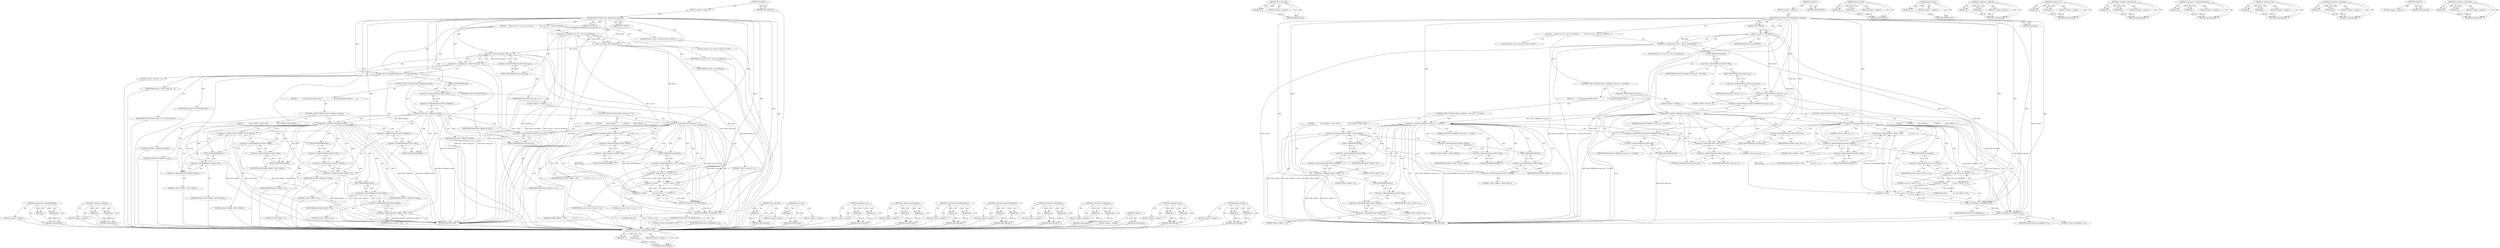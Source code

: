 digraph "fdctrl_set_fifo" {
vulnerable_136 [label=<(METHOD,&lt;operator&gt;.indirectFieldAccess)>];
vulnerable_137 [label=<(PARAM,p1)>];
vulnerable_138 [label=<(PARAM,p2)>];
vulnerable_139 [label=<(BLOCK,&lt;empty&gt;,&lt;empty&gt;)>];
vulnerable_140 [label=<(METHOD_RETURN,ANY)>];
vulnerable_161 [label=<(METHOD,GET_CUR_DRV)>];
vulnerable_162 [label=<(PARAM,p1)>];
vulnerable_163 [label=<(BLOCK,&lt;empty&gt;,&lt;empty&gt;)>];
vulnerable_164 [label=<(METHOD_RETURN,ANY)>];
vulnerable_6 [label=<(METHOD,&lt;global&gt;)<SUB>1</SUB>>];
vulnerable_7 [label=<(BLOCK,&lt;empty&gt;,&lt;empty&gt;)<SUB>1</SUB>>];
vulnerable_8 [label=<(METHOD,fdctrl_handle_drive_specification_command)<SUB>1</SUB>>];
vulnerable_9 [label=<(PARAM,FDCtrl *fdctrl)<SUB>1</SUB>>];
vulnerable_10 [label=<(PARAM,int direction)<SUB>1</SUB>>];
vulnerable_11 [label=<(BLOCK,{
     FDrive *cur_drv = get_cur_drv(fdctrl);
 ...,{
     FDrive *cur_drv = get_cur_drv(fdctrl);
 ...)<SUB>2</SUB>>];
vulnerable_12 [label="<(LOCAL,FDrive* cur_drv: FDrive*)<SUB>3</SUB>>"];
vulnerable_13 [label=<(&lt;operator&gt;.assignment,*cur_drv = get_cur_drv(fdctrl))<SUB>3</SUB>>];
vulnerable_14 [label=<(IDENTIFIER,cur_drv,*cur_drv = get_cur_drv(fdctrl))<SUB>3</SUB>>];
vulnerable_15 [label=<(get_cur_drv,get_cur_drv(fdctrl))<SUB>3</SUB>>];
vulnerable_16 [label=<(IDENTIFIER,fdctrl,get_cur_drv(fdctrl))<SUB>3</SUB>>];
vulnerable_17 [label=<(CONTROL_STRUCTURE,IF,if (fdctrl-&gt;fifo[fdctrl-&gt;data_pos - 1] &amp; 0x80))<SUB>5</SUB>>];
vulnerable_18 [label=<(&lt;operator&gt;.and,fdctrl-&gt;fifo[fdctrl-&gt;data_pos - 1] &amp; 0x80)<SUB>5</SUB>>];
vulnerable_19 [label=<(&lt;operator&gt;.indirectIndexAccess,fdctrl-&gt;fifo[fdctrl-&gt;data_pos - 1])<SUB>5</SUB>>];
vulnerable_20 [label=<(&lt;operator&gt;.indirectFieldAccess,fdctrl-&gt;fifo)<SUB>5</SUB>>];
vulnerable_21 [label=<(IDENTIFIER,fdctrl,fdctrl-&gt;fifo[fdctrl-&gt;data_pos - 1] &amp; 0x80)<SUB>5</SUB>>];
vulnerable_22 [label=<(FIELD_IDENTIFIER,fifo,fifo)<SUB>5</SUB>>];
vulnerable_23 [label=<(&lt;operator&gt;.subtraction,fdctrl-&gt;data_pos - 1)<SUB>5</SUB>>];
vulnerable_24 [label=<(&lt;operator&gt;.indirectFieldAccess,fdctrl-&gt;data_pos)<SUB>5</SUB>>];
vulnerable_25 [label=<(IDENTIFIER,fdctrl,fdctrl-&gt;data_pos - 1)<SUB>5</SUB>>];
vulnerable_26 [label=<(FIELD_IDENTIFIER,data_pos,data_pos)<SUB>5</SUB>>];
vulnerable_27 [label=<(LITERAL,1,fdctrl-&gt;data_pos - 1)<SUB>5</SUB>>];
vulnerable_28 [label=<(LITERAL,0x80,fdctrl-&gt;fifo[fdctrl-&gt;data_pos - 1] &amp; 0x80)<SUB>5</SUB>>];
vulnerable_29 [label=<(BLOCK,{
         /* Command parameters done */
      ...,{
         /* Command parameters done */
      ...)<SUB>5</SUB>>];
vulnerable_30 [label=<(CONTROL_STRUCTURE,IF,if (fdctrl-&gt;fifo[fdctrl-&gt;data_pos - 1] &amp; 0x40))<SUB>7</SUB>>];
vulnerable_31 [label=<(&lt;operator&gt;.and,fdctrl-&gt;fifo[fdctrl-&gt;data_pos - 1] &amp; 0x40)<SUB>7</SUB>>];
vulnerable_32 [label=<(&lt;operator&gt;.indirectIndexAccess,fdctrl-&gt;fifo[fdctrl-&gt;data_pos - 1])<SUB>7</SUB>>];
vulnerable_33 [label=<(&lt;operator&gt;.indirectFieldAccess,fdctrl-&gt;fifo)<SUB>7</SUB>>];
vulnerable_34 [label=<(IDENTIFIER,fdctrl,fdctrl-&gt;fifo[fdctrl-&gt;data_pos - 1] &amp; 0x40)<SUB>7</SUB>>];
vulnerable_35 [label=<(FIELD_IDENTIFIER,fifo,fifo)<SUB>7</SUB>>];
vulnerable_36 [label=<(&lt;operator&gt;.subtraction,fdctrl-&gt;data_pos - 1)<SUB>7</SUB>>];
vulnerable_37 [label=<(&lt;operator&gt;.indirectFieldAccess,fdctrl-&gt;data_pos)<SUB>7</SUB>>];
vulnerable_38 [label=<(IDENTIFIER,fdctrl,fdctrl-&gt;data_pos - 1)<SUB>7</SUB>>];
vulnerable_39 [label=<(FIELD_IDENTIFIER,data_pos,data_pos)<SUB>7</SUB>>];
vulnerable_40 [label=<(LITERAL,1,fdctrl-&gt;data_pos - 1)<SUB>7</SUB>>];
vulnerable_41 [label=<(LITERAL,0x40,fdctrl-&gt;fifo[fdctrl-&gt;data_pos - 1] &amp; 0x40)<SUB>7</SUB>>];
vulnerable_42 [label=<(BLOCK,{
             fdctrl-&gt;fifo[0] = fdctrl-&gt;fifo[1...,{
             fdctrl-&gt;fifo[0] = fdctrl-&gt;fifo[1...)<SUB>7</SUB>>];
vulnerable_43 [label=<(&lt;operator&gt;.assignment,fdctrl-&gt;fifo[0] = fdctrl-&gt;fifo[1])<SUB>8</SUB>>];
vulnerable_44 [label=<(&lt;operator&gt;.indirectIndexAccess,fdctrl-&gt;fifo[0])<SUB>8</SUB>>];
vulnerable_45 [label=<(&lt;operator&gt;.indirectFieldAccess,fdctrl-&gt;fifo)<SUB>8</SUB>>];
vulnerable_46 [label=<(IDENTIFIER,fdctrl,fdctrl-&gt;fifo[0] = fdctrl-&gt;fifo[1])<SUB>8</SUB>>];
vulnerable_47 [label=<(FIELD_IDENTIFIER,fifo,fifo)<SUB>8</SUB>>];
vulnerable_48 [label=<(LITERAL,0,fdctrl-&gt;fifo[0] = fdctrl-&gt;fifo[1])<SUB>8</SUB>>];
vulnerable_49 [label=<(&lt;operator&gt;.indirectIndexAccess,fdctrl-&gt;fifo[1])<SUB>8</SUB>>];
vulnerable_50 [label=<(&lt;operator&gt;.indirectFieldAccess,fdctrl-&gt;fifo)<SUB>8</SUB>>];
vulnerable_51 [label=<(IDENTIFIER,fdctrl,fdctrl-&gt;fifo[0] = fdctrl-&gt;fifo[1])<SUB>8</SUB>>];
vulnerable_52 [label=<(FIELD_IDENTIFIER,fifo,fifo)<SUB>8</SUB>>];
vulnerable_53 [label=<(LITERAL,1,fdctrl-&gt;fifo[0] = fdctrl-&gt;fifo[1])<SUB>8</SUB>>];
vulnerable_54 [label=<(&lt;operator&gt;.assignment,fdctrl-&gt;fifo[2] = 0)<SUB>9</SUB>>];
vulnerable_55 [label=<(&lt;operator&gt;.indirectIndexAccess,fdctrl-&gt;fifo[2])<SUB>9</SUB>>];
vulnerable_56 [label=<(&lt;operator&gt;.indirectFieldAccess,fdctrl-&gt;fifo)<SUB>9</SUB>>];
vulnerable_57 [label=<(IDENTIFIER,fdctrl,fdctrl-&gt;fifo[2] = 0)<SUB>9</SUB>>];
vulnerable_58 [label=<(FIELD_IDENTIFIER,fifo,fifo)<SUB>9</SUB>>];
vulnerable_59 [label=<(LITERAL,2,fdctrl-&gt;fifo[2] = 0)<SUB>9</SUB>>];
vulnerable_60 [label=<(LITERAL,0,fdctrl-&gt;fifo[2] = 0)<SUB>9</SUB>>];
vulnerable_61 [label=<(&lt;operator&gt;.assignment,fdctrl-&gt;fifo[3] = 0)<SUB>10</SUB>>];
vulnerable_62 [label=<(&lt;operator&gt;.indirectIndexAccess,fdctrl-&gt;fifo[3])<SUB>10</SUB>>];
vulnerable_63 [label=<(&lt;operator&gt;.indirectFieldAccess,fdctrl-&gt;fifo)<SUB>10</SUB>>];
vulnerable_64 [label=<(IDENTIFIER,fdctrl,fdctrl-&gt;fifo[3] = 0)<SUB>10</SUB>>];
vulnerable_65 [label=<(FIELD_IDENTIFIER,fifo,fifo)<SUB>10</SUB>>];
vulnerable_66 [label=<(LITERAL,3,fdctrl-&gt;fifo[3] = 0)<SUB>10</SUB>>];
vulnerable_67 [label=<(LITERAL,0,fdctrl-&gt;fifo[3] = 0)<SUB>10</SUB>>];
vulnerable_68 [label=<(CONTROL_STRUCTURE,ELSE,else)<SUB>12</SUB>>];
vulnerable_69 [label=<(BLOCK,&lt;empty&gt;,&lt;empty&gt;)<SUB>12</SUB>>];
vulnerable_70 [label=<(CONTROL_STRUCTURE,IF,if (fdctrl-&gt;data_len &gt; 7))<SUB>12</SUB>>];
vulnerable_71 [label=<(&lt;operator&gt;.greaterThan,fdctrl-&gt;data_len &gt; 7)<SUB>12</SUB>>];
vulnerable_72 [label=<(&lt;operator&gt;.indirectFieldAccess,fdctrl-&gt;data_len)<SUB>12</SUB>>];
vulnerable_73 [label=<(IDENTIFIER,fdctrl,fdctrl-&gt;data_len &gt; 7)<SUB>12</SUB>>];
vulnerable_74 [label=<(FIELD_IDENTIFIER,data_len,data_len)<SUB>12</SUB>>];
vulnerable_75 [label=<(LITERAL,7,fdctrl-&gt;data_len &gt; 7)<SUB>12</SUB>>];
vulnerable_76 [label=<(BLOCK,{
        /* ERROR */
        fdctrl-&gt;fifo[0] =...,{
        /* ERROR */
        fdctrl-&gt;fifo[0] =...)<SUB>12</SUB>>];
vulnerable_77 [label=<(&lt;operator&gt;.assignment,fdctrl-&gt;fifo[0] = 0x80 |
            (cur_drv-&gt;...)<SUB>14</SUB>>];
vulnerable_78 [label=<(&lt;operator&gt;.indirectIndexAccess,fdctrl-&gt;fifo[0])<SUB>14</SUB>>];
vulnerable_79 [label=<(&lt;operator&gt;.indirectFieldAccess,fdctrl-&gt;fifo)<SUB>14</SUB>>];
vulnerable_80 [label=<(IDENTIFIER,fdctrl,fdctrl-&gt;fifo[0] = 0x80 |
            (cur_drv-&gt;...)<SUB>14</SUB>>];
vulnerable_81 [label=<(FIELD_IDENTIFIER,fifo,fifo)<SUB>14</SUB>>];
vulnerable_82 [label=<(LITERAL,0,fdctrl-&gt;fifo[0] = 0x80 |
            (cur_drv-&gt;...)<SUB>14</SUB>>];
vulnerable_83 [label=<(&lt;operator&gt;.or,0x80 |
            (cur_drv-&gt;head &lt;&lt; 2) | GET_C...)<SUB>14</SUB>>];
vulnerable_84 [label=<(&lt;operator&gt;.or,0x80 |
            (cur_drv-&gt;head &lt;&lt; 2))<SUB>14</SUB>>];
vulnerable_85 [label=<(LITERAL,0x80,0x80 |
            (cur_drv-&gt;head &lt;&lt; 2))<SUB>14</SUB>>];
vulnerable_86 [label=<(&lt;operator&gt;.shiftLeft,cur_drv-&gt;head &lt;&lt; 2)<SUB>15</SUB>>];
vulnerable_87 [label=<(&lt;operator&gt;.indirectFieldAccess,cur_drv-&gt;head)<SUB>15</SUB>>];
vulnerable_88 [label=<(IDENTIFIER,cur_drv,cur_drv-&gt;head &lt;&lt; 2)<SUB>15</SUB>>];
vulnerable_89 [label=<(FIELD_IDENTIFIER,head,head)<SUB>15</SUB>>];
vulnerable_90 [label=<(LITERAL,2,cur_drv-&gt;head &lt;&lt; 2)<SUB>15</SUB>>];
vulnerable_91 [label=<(GET_CUR_DRV,GET_CUR_DRV(fdctrl))<SUB>15</SUB>>];
vulnerable_92 [label=<(IDENTIFIER,fdctrl,GET_CUR_DRV(fdctrl))<SUB>15</SUB>>];
vulnerable_93 [label=<(fdctrl_set_fifo,fdctrl_set_fifo(fdctrl, 1))<SUB>16</SUB>>];
vulnerable_94 [label=<(IDENTIFIER,fdctrl,fdctrl_set_fifo(fdctrl, 1))<SUB>16</SUB>>];
vulnerable_95 [label=<(LITERAL,1,fdctrl_set_fifo(fdctrl, 1))<SUB>16</SUB>>];
vulnerable_96 [label=<(METHOD_RETURN,void)<SUB>1</SUB>>];
vulnerable_98 [label=<(METHOD_RETURN,ANY)<SUB>1</SUB>>];
vulnerable_165 [label=<(METHOD,fdctrl_set_fifo)>];
vulnerable_166 [label=<(PARAM,p1)>];
vulnerable_167 [label=<(PARAM,p2)>];
vulnerable_168 [label=<(BLOCK,&lt;empty&gt;,&lt;empty&gt;)>];
vulnerable_169 [label=<(METHOD_RETURN,ANY)>];
vulnerable_122 [label=<(METHOD,get_cur_drv)>];
vulnerable_123 [label=<(PARAM,p1)>];
vulnerable_124 [label=<(BLOCK,&lt;empty&gt;,&lt;empty&gt;)>];
vulnerable_125 [label=<(METHOD_RETURN,ANY)>];
vulnerable_156 [label=<(METHOD,&lt;operator&gt;.shiftLeft)>];
vulnerable_157 [label=<(PARAM,p1)>];
vulnerable_158 [label=<(PARAM,p2)>];
vulnerable_159 [label=<(BLOCK,&lt;empty&gt;,&lt;empty&gt;)>];
vulnerable_160 [label=<(METHOD_RETURN,ANY)>];
vulnerable_151 [label=<(METHOD,&lt;operator&gt;.or)>];
vulnerable_152 [label=<(PARAM,p1)>];
vulnerable_153 [label=<(PARAM,p2)>];
vulnerable_154 [label=<(BLOCK,&lt;empty&gt;,&lt;empty&gt;)>];
vulnerable_155 [label=<(METHOD_RETURN,ANY)>];
vulnerable_146 [label=<(METHOD,&lt;operator&gt;.greaterThan)>];
vulnerable_147 [label=<(PARAM,p1)>];
vulnerable_148 [label=<(PARAM,p2)>];
vulnerable_149 [label=<(BLOCK,&lt;empty&gt;,&lt;empty&gt;)>];
vulnerable_150 [label=<(METHOD_RETURN,ANY)>];
vulnerable_131 [label=<(METHOD,&lt;operator&gt;.indirectIndexAccess)>];
vulnerable_132 [label=<(PARAM,p1)>];
vulnerable_133 [label=<(PARAM,p2)>];
vulnerable_134 [label=<(BLOCK,&lt;empty&gt;,&lt;empty&gt;)>];
vulnerable_135 [label=<(METHOD_RETURN,ANY)>];
vulnerable_126 [label=<(METHOD,&lt;operator&gt;.and)>];
vulnerable_127 [label=<(PARAM,p1)>];
vulnerable_128 [label=<(PARAM,p2)>];
vulnerable_129 [label=<(BLOCK,&lt;empty&gt;,&lt;empty&gt;)>];
vulnerable_130 [label=<(METHOD_RETURN,ANY)>];
vulnerable_117 [label=<(METHOD,&lt;operator&gt;.assignment)>];
vulnerable_118 [label=<(PARAM,p1)>];
vulnerable_119 [label=<(PARAM,p2)>];
vulnerable_120 [label=<(BLOCK,&lt;empty&gt;,&lt;empty&gt;)>];
vulnerable_121 [label=<(METHOD_RETURN,ANY)>];
vulnerable_111 [label=<(METHOD,&lt;global&gt;)<SUB>1</SUB>>];
vulnerable_112 [label=<(BLOCK,&lt;empty&gt;,&lt;empty&gt;)>];
vulnerable_113 [label=<(METHOD_RETURN,ANY)>];
vulnerable_141 [label=<(METHOD,&lt;operator&gt;.subtraction)>];
vulnerable_142 [label=<(PARAM,p1)>];
vulnerable_143 [label=<(PARAM,p2)>];
vulnerable_144 [label=<(BLOCK,&lt;empty&gt;,&lt;empty&gt;)>];
vulnerable_145 [label=<(METHOD_RETURN,ANY)>];
fixed_141 [label=<(METHOD,&lt;operators&gt;.assignmentModulo)>];
fixed_142 [label=<(PARAM,p1)>];
fixed_143 [label=<(PARAM,p2)>];
fixed_144 [label=<(BLOCK,&lt;empty&gt;,&lt;empty&gt;)>];
fixed_145 [label=<(METHOD_RETURN,ANY)>];
fixed_166 [label=<(METHOD,&lt;operator&gt;.shiftLeft)>];
fixed_167 [label=<(PARAM,p1)>];
fixed_168 [label=<(PARAM,p2)>];
fixed_169 [label=<(BLOCK,&lt;empty&gt;,&lt;empty&gt;)>];
fixed_170 [label=<(METHOD_RETURN,ANY)>];
fixed_6 [label=<(METHOD,&lt;global&gt;)<SUB>1</SUB>>];
fixed_7 [label=<(BLOCK,&lt;empty&gt;,&lt;empty&gt;)<SUB>1</SUB>>];
fixed_8 [label=<(METHOD,fdctrl_handle_drive_specification_command)<SUB>1</SUB>>];
fixed_9 [label=<(PARAM,FDCtrl *fdctrl)<SUB>1</SUB>>];
fixed_10 [label=<(PARAM,int direction)<SUB>1</SUB>>];
fixed_11 [label=<(BLOCK,{
     FDrive *cur_drv = get_cur_drv(fdctrl);
 ...,{
     FDrive *cur_drv = get_cur_drv(fdctrl);
 ...)<SUB>2</SUB>>];
fixed_12 [label="<(LOCAL,FDrive* cur_drv: FDrive*)<SUB>3</SUB>>"];
fixed_13 [label=<(&lt;operator&gt;.assignment,*cur_drv = get_cur_drv(fdctrl))<SUB>3</SUB>>];
fixed_14 [label=<(IDENTIFIER,cur_drv,*cur_drv = get_cur_drv(fdctrl))<SUB>3</SUB>>];
fixed_15 [label=<(get_cur_drv,get_cur_drv(fdctrl))<SUB>3</SUB>>];
fixed_16 [label=<(IDENTIFIER,fdctrl,get_cur_drv(fdctrl))<SUB>3</SUB>>];
fixed_17 [label="<(LOCAL,uint32_t pos: uint32_t)<SUB>4</SUB>>"];
fixed_18 [label=<(&lt;operator&gt;.assignment,pos = fdctrl-&gt;data_pos - 1)<SUB>6</SUB>>];
fixed_19 [label=<(IDENTIFIER,pos,pos = fdctrl-&gt;data_pos - 1)<SUB>6</SUB>>];
fixed_20 [label=<(&lt;operator&gt;.subtraction,fdctrl-&gt;data_pos - 1)<SUB>6</SUB>>];
fixed_21 [label=<(&lt;operator&gt;.indirectFieldAccess,fdctrl-&gt;data_pos)<SUB>6</SUB>>];
fixed_22 [label=<(IDENTIFIER,fdctrl,fdctrl-&gt;data_pos - 1)<SUB>6</SUB>>];
fixed_23 [label=<(FIELD_IDENTIFIER,data_pos,data_pos)<SUB>6</SUB>>];
fixed_24 [label=<(LITERAL,1,fdctrl-&gt;data_pos - 1)<SUB>6</SUB>>];
fixed_25 [label=<(&lt;operators&gt;.assignmentModulo,pos %= FD_SECTOR_LEN)<SUB>7</SUB>>];
fixed_26 [label=<(IDENTIFIER,pos,pos %= FD_SECTOR_LEN)<SUB>7</SUB>>];
fixed_27 [label=<(IDENTIFIER,FD_SECTOR_LEN,pos %= FD_SECTOR_LEN)<SUB>7</SUB>>];
fixed_28 [label=<(CONTROL_STRUCTURE,IF,if (fdctrl-&gt;fifo[pos] &amp; 0x80))<SUB>8</SUB>>];
fixed_29 [label=<(&lt;operator&gt;.and,fdctrl-&gt;fifo[pos] &amp; 0x80)<SUB>8</SUB>>];
fixed_30 [label=<(&lt;operator&gt;.indirectIndexAccess,fdctrl-&gt;fifo[pos])<SUB>8</SUB>>];
fixed_31 [label=<(&lt;operator&gt;.indirectFieldAccess,fdctrl-&gt;fifo)<SUB>8</SUB>>];
fixed_32 [label=<(IDENTIFIER,fdctrl,fdctrl-&gt;fifo[pos] &amp; 0x80)<SUB>8</SUB>>];
fixed_33 [label=<(FIELD_IDENTIFIER,fifo,fifo)<SUB>8</SUB>>];
fixed_34 [label=<(IDENTIFIER,pos,fdctrl-&gt;fifo[pos] &amp; 0x80)<SUB>8</SUB>>];
fixed_35 [label=<(LITERAL,0x80,fdctrl-&gt;fifo[pos] &amp; 0x80)<SUB>8</SUB>>];
fixed_36 [label=<(BLOCK,{
         /* Command parameters done */
      ...,{
         /* Command parameters done */
      ...)<SUB>8</SUB>>];
fixed_37 [label=<(CONTROL_STRUCTURE,IF,if (fdctrl-&gt;fifo[pos] &amp; 0x40))<SUB>10</SUB>>];
fixed_38 [label=<(&lt;operator&gt;.and,fdctrl-&gt;fifo[pos] &amp; 0x40)<SUB>10</SUB>>];
fixed_39 [label=<(&lt;operator&gt;.indirectIndexAccess,fdctrl-&gt;fifo[pos])<SUB>10</SUB>>];
fixed_40 [label=<(&lt;operator&gt;.indirectFieldAccess,fdctrl-&gt;fifo)<SUB>10</SUB>>];
fixed_41 [label=<(IDENTIFIER,fdctrl,fdctrl-&gt;fifo[pos] &amp; 0x40)<SUB>10</SUB>>];
fixed_42 [label=<(FIELD_IDENTIFIER,fifo,fifo)<SUB>10</SUB>>];
fixed_43 [label=<(IDENTIFIER,pos,fdctrl-&gt;fifo[pos] &amp; 0x40)<SUB>10</SUB>>];
fixed_44 [label=<(LITERAL,0x40,fdctrl-&gt;fifo[pos] &amp; 0x40)<SUB>10</SUB>>];
fixed_45 [label=<(BLOCK,{
             fdctrl-&gt;fifo[0] = fdctrl-&gt;fifo[1...,{
             fdctrl-&gt;fifo[0] = fdctrl-&gt;fifo[1...)<SUB>10</SUB>>];
fixed_46 [label=<(&lt;operator&gt;.assignment,fdctrl-&gt;fifo[0] = fdctrl-&gt;fifo[1])<SUB>11</SUB>>];
fixed_47 [label=<(&lt;operator&gt;.indirectIndexAccess,fdctrl-&gt;fifo[0])<SUB>11</SUB>>];
fixed_48 [label=<(&lt;operator&gt;.indirectFieldAccess,fdctrl-&gt;fifo)<SUB>11</SUB>>];
fixed_49 [label=<(IDENTIFIER,fdctrl,fdctrl-&gt;fifo[0] = fdctrl-&gt;fifo[1])<SUB>11</SUB>>];
fixed_50 [label=<(FIELD_IDENTIFIER,fifo,fifo)<SUB>11</SUB>>];
fixed_51 [label=<(LITERAL,0,fdctrl-&gt;fifo[0] = fdctrl-&gt;fifo[1])<SUB>11</SUB>>];
fixed_52 [label=<(&lt;operator&gt;.indirectIndexAccess,fdctrl-&gt;fifo[1])<SUB>11</SUB>>];
fixed_53 [label=<(&lt;operator&gt;.indirectFieldAccess,fdctrl-&gt;fifo)<SUB>11</SUB>>];
fixed_54 [label=<(IDENTIFIER,fdctrl,fdctrl-&gt;fifo[0] = fdctrl-&gt;fifo[1])<SUB>11</SUB>>];
fixed_55 [label=<(FIELD_IDENTIFIER,fifo,fifo)<SUB>11</SUB>>];
fixed_56 [label=<(LITERAL,1,fdctrl-&gt;fifo[0] = fdctrl-&gt;fifo[1])<SUB>11</SUB>>];
fixed_57 [label=<(&lt;operator&gt;.assignment,fdctrl-&gt;fifo[2] = 0)<SUB>12</SUB>>];
fixed_58 [label=<(&lt;operator&gt;.indirectIndexAccess,fdctrl-&gt;fifo[2])<SUB>12</SUB>>];
fixed_59 [label=<(&lt;operator&gt;.indirectFieldAccess,fdctrl-&gt;fifo)<SUB>12</SUB>>];
fixed_60 [label=<(IDENTIFIER,fdctrl,fdctrl-&gt;fifo[2] = 0)<SUB>12</SUB>>];
fixed_61 [label=<(FIELD_IDENTIFIER,fifo,fifo)<SUB>12</SUB>>];
fixed_62 [label=<(LITERAL,2,fdctrl-&gt;fifo[2] = 0)<SUB>12</SUB>>];
fixed_63 [label=<(LITERAL,0,fdctrl-&gt;fifo[2] = 0)<SUB>12</SUB>>];
fixed_64 [label=<(&lt;operator&gt;.assignment,fdctrl-&gt;fifo[3] = 0)<SUB>13</SUB>>];
fixed_65 [label=<(&lt;operator&gt;.indirectIndexAccess,fdctrl-&gt;fifo[3])<SUB>13</SUB>>];
fixed_66 [label=<(&lt;operator&gt;.indirectFieldAccess,fdctrl-&gt;fifo)<SUB>13</SUB>>];
fixed_67 [label=<(IDENTIFIER,fdctrl,fdctrl-&gt;fifo[3] = 0)<SUB>13</SUB>>];
fixed_68 [label=<(FIELD_IDENTIFIER,fifo,fifo)<SUB>13</SUB>>];
fixed_69 [label=<(LITERAL,3,fdctrl-&gt;fifo[3] = 0)<SUB>13</SUB>>];
fixed_70 [label=<(LITERAL,0,fdctrl-&gt;fifo[3] = 0)<SUB>13</SUB>>];
fixed_71 [label=<(CONTROL_STRUCTURE,ELSE,else)<SUB>15</SUB>>];
fixed_72 [label=<(BLOCK,&lt;empty&gt;,&lt;empty&gt;)<SUB>15</SUB>>];
fixed_73 [label=<(CONTROL_STRUCTURE,IF,if (fdctrl-&gt;data_len &gt; 7))<SUB>15</SUB>>];
fixed_74 [label=<(&lt;operator&gt;.greaterThan,fdctrl-&gt;data_len &gt; 7)<SUB>15</SUB>>];
fixed_75 [label=<(&lt;operator&gt;.indirectFieldAccess,fdctrl-&gt;data_len)<SUB>15</SUB>>];
fixed_76 [label=<(IDENTIFIER,fdctrl,fdctrl-&gt;data_len &gt; 7)<SUB>15</SUB>>];
fixed_77 [label=<(FIELD_IDENTIFIER,data_len,data_len)<SUB>15</SUB>>];
fixed_78 [label=<(LITERAL,7,fdctrl-&gt;data_len &gt; 7)<SUB>15</SUB>>];
fixed_79 [label=<(BLOCK,{
        /* ERROR */
        fdctrl-&gt;fifo[0] =...,{
        /* ERROR */
        fdctrl-&gt;fifo[0] =...)<SUB>15</SUB>>];
fixed_80 [label=<(&lt;operator&gt;.assignment,fdctrl-&gt;fifo[0] = 0x80 |
            (cur_drv-&gt;...)<SUB>17</SUB>>];
fixed_81 [label=<(&lt;operator&gt;.indirectIndexAccess,fdctrl-&gt;fifo[0])<SUB>17</SUB>>];
fixed_82 [label=<(&lt;operator&gt;.indirectFieldAccess,fdctrl-&gt;fifo)<SUB>17</SUB>>];
fixed_83 [label=<(IDENTIFIER,fdctrl,fdctrl-&gt;fifo[0] = 0x80 |
            (cur_drv-&gt;...)<SUB>17</SUB>>];
fixed_84 [label=<(FIELD_IDENTIFIER,fifo,fifo)<SUB>17</SUB>>];
fixed_85 [label=<(LITERAL,0,fdctrl-&gt;fifo[0] = 0x80 |
            (cur_drv-&gt;...)<SUB>17</SUB>>];
fixed_86 [label=<(&lt;operator&gt;.or,0x80 |
            (cur_drv-&gt;head &lt;&lt; 2) | GET_C...)<SUB>17</SUB>>];
fixed_87 [label=<(&lt;operator&gt;.or,0x80 |
            (cur_drv-&gt;head &lt;&lt; 2))<SUB>17</SUB>>];
fixed_88 [label=<(LITERAL,0x80,0x80 |
            (cur_drv-&gt;head &lt;&lt; 2))<SUB>17</SUB>>];
fixed_89 [label=<(&lt;operator&gt;.shiftLeft,cur_drv-&gt;head &lt;&lt; 2)<SUB>18</SUB>>];
fixed_90 [label=<(&lt;operator&gt;.indirectFieldAccess,cur_drv-&gt;head)<SUB>18</SUB>>];
fixed_91 [label=<(IDENTIFIER,cur_drv,cur_drv-&gt;head &lt;&lt; 2)<SUB>18</SUB>>];
fixed_92 [label=<(FIELD_IDENTIFIER,head,head)<SUB>18</SUB>>];
fixed_93 [label=<(LITERAL,2,cur_drv-&gt;head &lt;&lt; 2)<SUB>18</SUB>>];
fixed_94 [label=<(GET_CUR_DRV,GET_CUR_DRV(fdctrl))<SUB>18</SUB>>];
fixed_95 [label=<(IDENTIFIER,fdctrl,GET_CUR_DRV(fdctrl))<SUB>18</SUB>>];
fixed_96 [label=<(fdctrl_set_fifo,fdctrl_set_fifo(fdctrl, 1))<SUB>19</SUB>>];
fixed_97 [label=<(IDENTIFIER,fdctrl,fdctrl_set_fifo(fdctrl, 1))<SUB>19</SUB>>];
fixed_98 [label=<(LITERAL,1,fdctrl_set_fifo(fdctrl, 1))<SUB>19</SUB>>];
fixed_99 [label=<(METHOD_RETURN,void)<SUB>1</SUB>>];
fixed_101 [label=<(METHOD_RETURN,ANY)<SUB>1</SUB>>];
fixed_171 [label=<(METHOD,GET_CUR_DRV)>];
fixed_172 [label=<(PARAM,p1)>];
fixed_173 [label=<(BLOCK,&lt;empty&gt;,&lt;empty&gt;)>];
fixed_174 [label=<(METHOD_RETURN,ANY)>];
fixed_127 [label=<(METHOD,get_cur_drv)>];
fixed_128 [label=<(PARAM,p1)>];
fixed_129 [label=<(BLOCK,&lt;empty&gt;,&lt;empty&gt;)>];
fixed_130 [label=<(METHOD_RETURN,ANY)>];
fixed_161 [label=<(METHOD,&lt;operator&gt;.or)>];
fixed_162 [label=<(PARAM,p1)>];
fixed_163 [label=<(PARAM,p2)>];
fixed_164 [label=<(BLOCK,&lt;empty&gt;,&lt;empty&gt;)>];
fixed_165 [label=<(METHOD_RETURN,ANY)>];
fixed_156 [label=<(METHOD,&lt;operator&gt;.greaterThan)>];
fixed_157 [label=<(PARAM,p1)>];
fixed_158 [label=<(PARAM,p2)>];
fixed_159 [label=<(BLOCK,&lt;empty&gt;,&lt;empty&gt;)>];
fixed_160 [label=<(METHOD_RETURN,ANY)>];
fixed_151 [label=<(METHOD,&lt;operator&gt;.indirectIndexAccess)>];
fixed_152 [label=<(PARAM,p1)>];
fixed_153 [label=<(PARAM,p2)>];
fixed_154 [label=<(BLOCK,&lt;empty&gt;,&lt;empty&gt;)>];
fixed_155 [label=<(METHOD_RETURN,ANY)>];
fixed_136 [label=<(METHOD,&lt;operator&gt;.indirectFieldAccess)>];
fixed_137 [label=<(PARAM,p1)>];
fixed_138 [label=<(PARAM,p2)>];
fixed_139 [label=<(BLOCK,&lt;empty&gt;,&lt;empty&gt;)>];
fixed_140 [label=<(METHOD_RETURN,ANY)>];
fixed_131 [label=<(METHOD,&lt;operator&gt;.subtraction)>];
fixed_132 [label=<(PARAM,p1)>];
fixed_133 [label=<(PARAM,p2)>];
fixed_134 [label=<(BLOCK,&lt;empty&gt;,&lt;empty&gt;)>];
fixed_135 [label=<(METHOD_RETURN,ANY)>];
fixed_122 [label=<(METHOD,&lt;operator&gt;.assignment)>];
fixed_123 [label=<(PARAM,p1)>];
fixed_124 [label=<(PARAM,p2)>];
fixed_125 [label=<(BLOCK,&lt;empty&gt;,&lt;empty&gt;)>];
fixed_126 [label=<(METHOD_RETURN,ANY)>];
fixed_116 [label=<(METHOD,&lt;global&gt;)<SUB>1</SUB>>];
fixed_117 [label=<(BLOCK,&lt;empty&gt;,&lt;empty&gt;)>];
fixed_118 [label=<(METHOD_RETURN,ANY)>];
fixed_146 [label=<(METHOD,&lt;operator&gt;.and)>];
fixed_147 [label=<(PARAM,p1)>];
fixed_148 [label=<(PARAM,p2)>];
fixed_149 [label=<(BLOCK,&lt;empty&gt;,&lt;empty&gt;)>];
fixed_150 [label=<(METHOD_RETURN,ANY)>];
fixed_175 [label=<(METHOD,fdctrl_set_fifo)>];
fixed_176 [label=<(PARAM,p1)>];
fixed_177 [label=<(PARAM,p2)>];
fixed_178 [label=<(BLOCK,&lt;empty&gt;,&lt;empty&gt;)>];
fixed_179 [label=<(METHOD_RETURN,ANY)>];
vulnerable_136 -> vulnerable_137  [key=0, label="AST: "];
vulnerable_136 -> vulnerable_137  [key=1, label="DDG: "];
vulnerable_136 -> vulnerable_139  [key=0, label="AST: "];
vulnerable_136 -> vulnerable_138  [key=0, label="AST: "];
vulnerable_136 -> vulnerable_138  [key=1, label="DDG: "];
vulnerable_136 -> vulnerable_140  [key=0, label="AST: "];
vulnerable_136 -> vulnerable_140  [key=1, label="CFG: "];
vulnerable_137 -> vulnerable_140  [key=0, label="DDG: p1"];
vulnerable_138 -> vulnerable_140  [key=0, label="DDG: p2"];
vulnerable_161 -> vulnerable_162  [key=0, label="AST: "];
vulnerable_161 -> vulnerable_162  [key=1, label="DDG: "];
vulnerable_161 -> vulnerable_163  [key=0, label="AST: "];
vulnerable_161 -> vulnerable_164  [key=0, label="AST: "];
vulnerable_161 -> vulnerable_164  [key=1, label="CFG: "];
vulnerable_162 -> vulnerable_164  [key=0, label="DDG: p1"];
vulnerable_6 -> vulnerable_7  [key=0, label="AST: "];
vulnerable_6 -> vulnerable_98  [key=0, label="AST: "];
vulnerable_6 -> vulnerable_98  [key=1, label="CFG: "];
vulnerable_7 -> vulnerable_8  [key=0, label="AST: "];
vulnerable_8 -> vulnerable_9  [key=0, label="AST: "];
vulnerable_8 -> vulnerable_9  [key=1, label="DDG: "];
vulnerable_8 -> vulnerable_10  [key=0, label="AST: "];
vulnerable_8 -> vulnerable_10  [key=1, label="DDG: "];
vulnerable_8 -> vulnerable_11  [key=0, label="AST: "];
vulnerable_8 -> vulnerable_96  [key=0, label="AST: "];
vulnerable_8 -> vulnerable_15  [key=0, label="CFG: "];
vulnerable_8 -> vulnerable_15  [key=1, label="DDG: "];
vulnerable_8 -> vulnerable_18  [key=0, label="DDG: "];
vulnerable_8 -> vulnerable_23  [key=0, label="DDG: "];
vulnerable_8 -> vulnerable_31  [key=0, label="DDG: "];
vulnerable_8 -> vulnerable_54  [key=0, label="DDG: "];
vulnerable_8 -> vulnerable_61  [key=0, label="DDG: "];
vulnerable_8 -> vulnerable_71  [key=0, label="DDG: "];
vulnerable_8 -> vulnerable_36  [key=0, label="DDG: "];
vulnerable_8 -> vulnerable_93  [key=0, label="DDG: "];
vulnerable_8 -> vulnerable_84  [key=0, label="DDG: "];
vulnerable_8 -> vulnerable_91  [key=0, label="DDG: "];
vulnerable_8 -> vulnerable_86  [key=0, label="DDG: "];
vulnerable_9 -> vulnerable_15  [key=0, label="DDG: fdctrl"];
vulnerable_10 -> vulnerable_96  [key=0, label="DDG: direction"];
vulnerable_11 -> vulnerable_12  [key=0, label="AST: "];
vulnerable_11 -> vulnerable_13  [key=0, label="AST: "];
vulnerable_11 -> vulnerable_17  [key=0, label="AST: "];
vulnerable_13 -> vulnerable_14  [key=0, label="AST: "];
vulnerable_13 -> vulnerable_15  [key=0, label="AST: "];
vulnerable_13 -> vulnerable_22  [key=0, label="CFG: "];
vulnerable_13 -> vulnerable_96  [key=0, label="DDG: cur_drv"];
vulnerable_13 -> vulnerable_96  [key=1, label="DDG: get_cur_drv(fdctrl)"];
vulnerable_13 -> vulnerable_96  [key=2, label="DDG: *cur_drv = get_cur_drv(fdctrl)"];
vulnerable_13 -> vulnerable_86  [key=0, label="DDG: cur_drv"];
vulnerable_15 -> vulnerable_16  [key=0, label="AST: "];
vulnerable_15 -> vulnerable_13  [key=0, label="CFG: "];
vulnerable_15 -> vulnerable_13  [key=1, label="DDG: fdctrl"];
vulnerable_15 -> vulnerable_96  [key=0, label="DDG: fdctrl"];
vulnerable_15 -> vulnerable_23  [key=0, label="DDG: fdctrl"];
vulnerable_15 -> vulnerable_71  [key=0, label="DDG: fdctrl"];
vulnerable_15 -> vulnerable_36  [key=0, label="DDG: fdctrl"];
vulnerable_15 -> vulnerable_91  [key=0, label="DDG: fdctrl"];
vulnerable_17 -> vulnerable_18  [key=0, label="AST: "];
vulnerable_17 -> vulnerable_29  [key=0, label="AST: "];
vulnerable_17 -> vulnerable_68  [key=0, label="AST: "];
vulnerable_18 -> vulnerable_19  [key=0, label="AST: "];
vulnerable_18 -> vulnerable_28  [key=0, label="AST: "];
vulnerable_18 -> vulnerable_35  [key=0, label="CFG: "];
vulnerable_18 -> vulnerable_35  [key=1, label="CDG: "];
vulnerable_18 -> vulnerable_74  [key=0, label="CFG: "];
vulnerable_18 -> vulnerable_74  [key=1, label="CDG: "];
vulnerable_18 -> vulnerable_96  [key=0, label="DDG: fdctrl-&gt;fifo[fdctrl-&gt;data_pos - 1] &amp; 0x80"];
vulnerable_18 -> vulnerable_31  [key=0, label="DDG: fdctrl-&gt;fifo[fdctrl-&gt;data_pos - 1]"];
vulnerable_18 -> vulnerable_31  [key=1, label="CDG: "];
vulnerable_18 -> vulnerable_32  [key=0, label="CDG: "];
vulnerable_18 -> vulnerable_37  [key=0, label="CDG: "];
vulnerable_18 -> vulnerable_72  [key=0, label="CDG: "];
vulnerable_18 -> vulnerable_33  [key=0, label="CDG: "];
vulnerable_18 -> vulnerable_71  [key=0, label="CDG: "];
vulnerable_18 -> vulnerable_36  [key=0, label="CDG: "];
vulnerable_18 -> vulnerable_39  [key=0, label="CDG: "];
vulnerable_19 -> vulnerable_20  [key=0, label="AST: "];
vulnerable_19 -> vulnerable_23  [key=0, label="AST: "];
vulnerable_19 -> vulnerable_18  [key=0, label="CFG: "];
vulnerable_20 -> vulnerable_21  [key=0, label="AST: "];
vulnerable_20 -> vulnerable_22  [key=0, label="AST: "];
vulnerable_20 -> vulnerable_26  [key=0, label="CFG: "];
vulnerable_22 -> vulnerable_20  [key=0, label="CFG: "];
vulnerable_23 -> vulnerable_24  [key=0, label="AST: "];
vulnerable_23 -> vulnerable_27  [key=0, label="AST: "];
vulnerable_23 -> vulnerable_19  [key=0, label="CFG: "];
vulnerable_23 -> vulnerable_36  [key=0, label="DDG: fdctrl-&gt;data_pos"];
vulnerable_23 -> vulnerable_93  [key=0, label="DDG: fdctrl-&gt;data_pos"];
vulnerable_23 -> vulnerable_91  [key=0, label="DDG: fdctrl-&gt;data_pos"];
vulnerable_24 -> vulnerable_25  [key=0, label="AST: "];
vulnerable_24 -> vulnerable_26  [key=0, label="AST: "];
vulnerable_24 -> vulnerable_23  [key=0, label="CFG: "];
vulnerable_26 -> vulnerable_24  [key=0, label="CFG: "];
vulnerable_29 -> vulnerable_30  [key=0, label="AST: "];
vulnerable_30 -> vulnerable_31  [key=0, label="AST: "];
vulnerable_30 -> vulnerable_42  [key=0, label="AST: "];
vulnerable_31 -> vulnerable_32  [key=0, label="AST: "];
vulnerable_31 -> vulnerable_41  [key=0, label="AST: "];
vulnerable_31 -> vulnerable_96  [key=0, label="CFG: "];
vulnerable_31 -> vulnerable_96  [key=1, label="DDG: fdctrl-&gt;fifo[fdctrl-&gt;data_pos - 1]"];
vulnerable_31 -> vulnerable_96  [key=2, label="DDG: fdctrl-&gt;fifo[fdctrl-&gt;data_pos - 1] &amp; 0x40"];
vulnerable_31 -> vulnerable_47  [key=0, label="CFG: "];
vulnerable_31 -> vulnerable_47  [key=1, label="CDG: "];
vulnerable_31 -> vulnerable_49  [key=0, label="CDG: "];
vulnerable_31 -> vulnerable_52  [key=0, label="CDG: "];
vulnerable_31 -> vulnerable_56  [key=0, label="CDG: "];
vulnerable_31 -> vulnerable_45  [key=0, label="CDG: "];
vulnerable_31 -> vulnerable_65  [key=0, label="CDG: "];
vulnerable_31 -> vulnerable_50  [key=0, label="CDG: "];
vulnerable_31 -> vulnerable_44  [key=0, label="CDG: "];
vulnerable_31 -> vulnerable_54  [key=0, label="CDG: "];
vulnerable_31 -> vulnerable_43  [key=0, label="CDG: "];
vulnerable_31 -> vulnerable_58  [key=0, label="CDG: "];
vulnerable_31 -> vulnerable_61  [key=0, label="CDG: "];
vulnerable_31 -> vulnerable_63  [key=0, label="CDG: "];
vulnerable_31 -> vulnerable_55  [key=0, label="CDG: "];
vulnerable_31 -> vulnerable_62  [key=0, label="CDG: "];
vulnerable_32 -> vulnerable_33  [key=0, label="AST: "];
vulnerable_32 -> vulnerable_36  [key=0, label="AST: "];
vulnerable_32 -> vulnerable_31  [key=0, label="CFG: "];
vulnerable_33 -> vulnerable_34  [key=0, label="AST: "];
vulnerable_33 -> vulnerable_35  [key=0, label="AST: "];
vulnerable_33 -> vulnerable_39  [key=0, label="CFG: "];
vulnerable_35 -> vulnerable_33  [key=0, label="CFG: "];
vulnerable_36 -> vulnerable_37  [key=0, label="AST: "];
vulnerable_36 -> vulnerable_40  [key=0, label="AST: "];
vulnerable_36 -> vulnerable_32  [key=0, label="CFG: "];
vulnerable_36 -> vulnerable_96  [key=0, label="DDG: fdctrl-&gt;data_pos"];
vulnerable_37 -> vulnerable_38  [key=0, label="AST: "];
vulnerable_37 -> vulnerable_39  [key=0, label="AST: "];
vulnerable_37 -> vulnerable_36  [key=0, label="CFG: "];
vulnerable_39 -> vulnerable_37  [key=0, label="CFG: "];
vulnerable_42 -> vulnerable_43  [key=0, label="AST: "];
vulnerable_42 -> vulnerable_54  [key=0, label="AST: "];
vulnerable_42 -> vulnerable_61  [key=0, label="AST: "];
vulnerable_43 -> vulnerable_44  [key=0, label="AST: "];
vulnerable_43 -> vulnerable_49  [key=0, label="AST: "];
vulnerable_43 -> vulnerable_58  [key=0, label="CFG: "];
vulnerable_43 -> vulnerable_96  [key=0, label="DDG: fdctrl-&gt;fifo[0]"];
vulnerable_43 -> vulnerable_96  [key=1, label="DDG: fdctrl-&gt;fifo[1]"];
vulnerable_43 -> vulnerable_96  [key=2, label="DDG: fdctrl-&gt;fifo[0] = fdctrl-&gt;fifo[1]"];
vulnerable_44 -> vulnerable_45  [key=0, label="AST: "];
vulnerable_44 -> vulnerable_48  [key=0, label="AST: "];
vulnerable_44 -> vulnerable_52  [key=0, label="CFG: "];
vulnerable_45 -> vulnerable_46  [key=0, label="AST: "];
vulnerable_45 -> vulnerable_47  [key=0, label="AST: "];
vulnerable_45 -> vulnerable_44  [key=0, label="CFG: "];
vulnerable_47 -> vulnerable_45  [key=0, label="CFG: "];
vulnerable_49 -> vulnerable_50  [key=0, label="AST: "];
vulnerable_49 -> vulnerable_53  [key=0, label="AST: "];
vulnerable_49 -> vulnerable_43  [key=0, label="CFG: "];
vulnerable_50 -> vulnerable_51  [key=0, label="AST: "];
vulnerable_50 -> vulnerable_52  [key=0, label="AST: "];
vulnerable_50 -> vulnerable_49  [key=0, label="CFG: "];
vulnerable_52 -> vulnerable_50  [key=0, label="CFG: "];
vulnerable_54 -> vulnerable_55  [key=0, label="AST: "];
vulnerable_54 -> vulnerable_60  [key=0, label="AST: "];
vulnerable_54 -> vulnerable_65  [key=0, label="CFG: "];
vulnerable_54 -> vulnerable_96  [key=0, label="DDG: fdctrl-&gt;fifo[2]"];
vulnerable_54 -> vulnerable_96  [key=1, label="DDG: fdctrl-&gt;fifo[2] = 0"];
vulnerable_55 -> vulnerable_56  [key=0, label="AST: "];
vulnerable_55 -> vulnerable_59  [key=0, label="AST: "];
vulnerable_55 -> vulnerable_54  [key=0, label="CFG: "];
vulnerable_56 -> vulnerable_57  [key=0, label="AST: "];
vulnerable_56 -> vulnerable_58  [key=0, label="AST: "];
vulnerable_56 -> vulnerable_55  [key=0, label="CFG: "];
vulnerable_58 -> vulnerable_56  [key=0, label="CFG: "];
vulnerable_61 -> vulnerable_62  [key=0, label="AST: "];
vulnerable_61 -> vulnerable_67  [key=0, label="AST: "];
vulnerable_61 -> vulnerable_96  [key=0, label="CFG: "];
vulnerable_61 -> vulnerable_96  [key=1, label="DDG: fdctrl-&gt;fifo[3]"];
vulnerable_61 -> vulnerable_96  [key=2, label="DDG: fdctrl-&gt;fifo[3] = 0"];
vulnerable_62 -> vulnerable_63  [key=0, label="AST: "];
vulnerable_62 -> vulnerable_66  [key=0, label="AST: "];
vulnerable_62 -> vulnerable_61  [key=0, label="CFG: "];
vulnerable_63 -> vulnerable_64  [key=0, label="AST: "];
vulnerable_63 -> vulnerable_65  [key=0, label="AST: "];
vulnerable_63 -> vulnerable_62  [key=0, label="CFG: "];
vulnerable_65 -> vulnerable_63  [key=0, label="CFG: "];
vulnerable_68 -> vulnerable_69  [key=0, label="AST: "];
vulnerable_69 -> vulnerable_70  [key=0, label="AST: "];
vulnerable_70 -> vulnerable_71  [key=0, label="AST: "];
vulnerable_70 -> vulnerable_76  [key=0, label="AST: "];
vulnerable_71 -> vulnerable_72  [key=0, label="AST: "];
vulnerable_71 -> vulnerable_75  [key=0, label="AST: "];
vulnerable_71 -> vulnerable_96  [key=0, label="CFG: "];
vulnerable_71 -> vulnerable_81  [key=0, label="CFG: "];
vulnerable_71 -> vulnerable_81  [key=1, label="CDG: "];
vulnerable_71 -> vulnerable_93  [key=0, label="DDG: fdctrl-&gt;data_len"];
vulnerable_71 -> vulnerable_93  [key=1, label="CDG: "];
vulnerable_71 -> vulnerable_91  [key=0, label="DDG: fdctrl-&gt;data_len"];
vulnerable_71 -> vulnerable_91  [key=1, label="CDG: "];
vulnerable_71 -> vulnerable_77  [key=0, label="CDG: "];
vulnerable_71 -> vulnerable_89  [key=0, label="CDG: "];
vulnerable_71 -> vulnerable_84  [key=0, label="CDG: "];
vulnerable_71 -> vulnerable_87  [key=0, label="CDG: "];
vulnerable_71 -> vulnerable_79  [key=0, label="CDG: "];
vulnerable_71 -> vulnerable_83  [key=0, label="CDG: "];
vulnerable_71 -> vulnerable_78  [key=0, label="CDG: "];
vulnerable_71 -> vulnerable_86  [key=0, label="CDG: "];
vulnerable_72 -> vulnerable_73  [key=0, label="AST: "];
vulnerable_72 -> vulnerable_74  [key=0, label="AST: "];
vulnerable_72 -> vulnerable_71  [key=0, label="CFG: "];
vulnerable_74 -> vulnerable_72  [key=0, label="CFG: "];
vulnerable_76 -> vulnerable_77  [key=0, label="AST: "];
vulnerable_76 -> vulnerable_93  [key=0, label="AST: "];
vulnerable_77 -> vulnerable_78  [key=0, label="AST: "];
vulnerable_77 -> vulnerable_83  [key=0, label="AST: "];
vulnerable_77 -> vulnerable_93  [key=0, label="CFG: "];
vulnerable_78 -> vulnerable_79  [key=0, label="AST: "];
vulnerable_78 -> vulnerable_82  [key=0, label="AST: "];
vulnerable_78 -> vulnerable_89  [key=0, label="CFG: "];
vulnerable_79 -> vulnerable_80  [key=0, label="AST: "];
vulnerable_79 -> vulnerable_81  [key=0, label="AST: "];
vulnerable_79 -> vulnerable_78  [key=0, label="CFG: "];
vulnerable_81 -> vulnerable_79  [key=0, label="CFG: "];
vulnerable_83 -> vulnerable_84  [key=0, label="AST: "];
vulnerable_83 -> vulnerable_91  [key=0, label="AST: "];
vulnerable_83 -> vulnerable_77  [key=0, label="CFG: "];
vulnerable_83 -> vulnerable_77  [key=1, label="DDG: 0x80 |
            (cur_drv-&gt;head &lt;&lt; 2)"];
vulnerable_83 -> vulnerable_77  [key=2, label="DDG: GET_CUR_DRV(fdctrl)"];
vulnerable_84 -> vulnerable_85  [key=0, label="AST: "];
vulnerable_84 -> vulnerable_86  [key=0, label="AST: "];
vulnerable_84 -> vulnerable_91  [key=0, label="CFG: "];
vulnerable_84 -> vulnerable_83  [key=0, label="DDG: 0x80"];
vulnerable_84 -> vulnerable_83  [key=1, label="DDG: cur_drv-&gt;head &lt;&lt; 2"];
vulnerable_86 -> vulnerable_87  [key=0, label="AST: "];
vulnerable_86 -> vulnerable_90  [key=0, label="AST: "];
vulnerable_86 -> vulnerable_84  [key=0, label="CFG: "];
vulnerable_86 -> vulnerable_84  [key=1, label="DDG: cur_drv-&gt;head"];
vulnerable_86 -> vulnerable_84  [key=2, label="DDG: 2"];
vulnerable_87 -> vulnerable_88  [key=0, label="AST: "];
vulnerable_87 -> vulnerable_89  [key=0, label="AST: "];
vulnerable_87 -> vulnerable_86  [key=0, label="CFG: "];
vulnerable_89 -> vulnerable_87  [key=0, label="CFG: "];
vulnerable_91 -> vulnerable_92  [key=0, label="AST: "];
vulnerable_91 -> vulnerable_83  [key=0, label="CFG: "];
vulnerable_91 -> vulnerable_83  [key=1, label="DDG: fdctrl"];
vulnerable_91 -> vulnerable_93  [key=0, label="DDG: fdctrl"];
vulnerable_93 -> vulnerable_94  [key=0, label="AST: "];
vulnerable_93 -> vulnerable_95  [key=0, label="AST: "];
vulnerable_93 -> vulnerable_96  [key=0, label="CFG: "];
vulnerable_165 -> vulnerable_166  [key=0, label="AST: "];
vulnerable_165 -> vulnerable_166  [key=1, label="DDG: "];
vulnerable_165 -> vulnerable_168  [key=0, label="AST: "];
vulnerable_165 -> vulnerable_167  [key=0, label="AST: "];
vulnerable_165 -> vulnerable_167  [key=1, label="DDG: "];
vulnerable_165 -> vulnerable_169  [key=0, label="AST: "];
vulnerable_165 -> vulnerable_169  [key=1, label="CFG: "];
vulnerable_166 -> vulnerable_169  [key=0, label="DDG: p1"];
vulnerable_167 -> vulnerable_169  [key=0, label="DDG: p2"];
vulnerable_122 -> vulnerable_123  [key=0, label="AST: "];
vulnerable_122 -> vulnerable_123  [key=1, label="DDG: "];
vulnerable_122 -> vulnerable_124  [key=0, label="AST: "];
vulnerable_122 -> vulnerable_125  [key=0, label="AST: "];
vulnerable_122 -> vulnerable_125  [key=1, label="CFG: "];
vulnerable_123 -> vulnerable_125  [key=0, label="DDG: p1"];
vulnerable_156 -> vulnerable_157  [key=0, label="AST: "];
vulnerable_156 -> vulnerable_157  [key=1, label="DDG: "];
vulnerable_156 -> vulnerable_159  [key=0, label="AST: "];
vulnerable_156 -> vulnerable_158  [key=0, label="AST: "];
vulnerable_156 -> vulnerable_158  [key=1, label="DDG: "];
vulnerable_156 -> vulnerable_160  [key=0, label="AST: "];
vulnerable_156 -> vulnerable_160  [key=1, label="CFG: "];
vulnerable_157 -> vulnerable_160  [key=0, label="DDG: p1"];
vulnerable_158 -> vulnerable_160  [key=0, label="DDG: p2"];
vulnerable_151 -> vulnerable_152  [key=0, label="AST: "];
vulnerable_151 -> vulnerable_152  [key=1, label="DDG: "];
vulnerable_151 -> vulnerable_154  [key=0, label="AST: "];
vulnerable_151 -> vulnerable_153  [key=0, label="AST: "];
vulnerable_151 -> vulnerable_153  [key=1, label="DDG: "];
vulnerable_151 -> vulnerable_155  [key=0, label="AST: "];
vulnerable_151 -> vulnerable_155  [key=1, label="CFG: "];
vulnerable_152 -> vulnerable_155  [key=0, label="DDG: p1"];
vulnerable_153 -> vulnerable_155  [key=0, label="DDG: p2"];
vulnerable_146 -> vulnerable_147  [key=0, label="AST: "];
vulnerable_146 -> vulnerable_147  [key=1, label="DDG: "];
vulnerable_146 -> vulnerable_149  [key=0, label="AST: "];
vulnerable_146 -> vulnerable_148  [key=0, label="AST: "];
vulnerable_146 -> vulnerable_148  [key=1, label="DDG: "];
vulnerable_146 -> vulnerable_150  [key=0, label="AST: "];
vulnerable_146 -> vulnerable_150  [key=1, label="CFG: "];
vulnerable_147 -> vulnerable_150  [key=0, label="DDG: p1"];
vulnerable_148 -> vulnerable_150  [key=0, label="DDG: p2"];
vulnerable_131 -> vulnerable_132  [key=0, label="AST: "];
vulnerable_131 -> vulnerable_132  [key=1, label="DDG: "];
vulnerable_131 -> vulnerable_134  [key=0, label="AST: "];
vulnerable_131 -> vulnerable_133  [key=0, label="AST: "];
vulnerable_131 -> vulnerable_133  [key=1, label="DDG: "];
vulnerable_131 -> vulnerable_135  [key=0, label="AST: "];
vulnerable_131 -> vulnerable_135  [key=1, label="CFG: "];
vulnerable_132 -> vulnerable_135  [key=0, label="DDG: p1"];
vulnerable_133 -> vulnerable_135  [key=0, label="DDG: p2"];
vulnerable_126 -> vulnerable_127  [key=0, label="AST: "];
vulnerable_126 -> vulnerable_127  [key=1, label="DDG: "];
vulnerable_126 -> vulnerable_129  [key=0, label="AST: "];
vulnerable_126 -> vulnerable_128  [key=0, label="AST: "];
vulnerable_126 -> vulnerable_128  [key=1, label="DDG: "];
vulnerable_126 -> vulnerable_130  [key=0, label="AST: "];
vulnerable_126 -> vulnerable_130  [key=1, label="CFG: "];
vulnerable_127 -> vulnerable_130  [key=0, label="DDG: p1"];
vulnerable_128 -> vulnerable_130  [key=0, label="DDG: p2"];
vulnerable_117 -> vulnerable_118  [key=0, label="AST: "];
vulnerable_117 -> vulnerable_118  [key=1, label="DDG: "];
vulnerable_117 -> vulnerable_120  [key=0, label="AST: "];
vulnerable_117 -> vulnerable_119  [key=0, label="AST: "];
vulnerable_117 -> vulnerable_119  [key=1, label="DDG: "];
vulnerable_117 -> vulnerable_121  [key=0, label="AST: "];
vulnerable_117 -> vulnerable_121  [key=1, label="CFG: "];
vulnerable_118 -> vulnerable_121  [key=0, label="DDG: p1"];
vulnerable_119 -> vulnerable_121  [key=0, label="DDG: p2"];
vulnerable_111 -> vulnerable_112  [key=0, label="AST: "];
vulnerable_111 -> vulnerable_113  [key=0, label="AST: "];
vulnerable_111 -> vulnerable_113  [key=1, label="CFG: "];
vulnerable_141 -> vulnerable_142  [key=0, label="AST: "];
vulnerable_141 -> vulnerable_142  [key=1, label="DDG: "];
vulnerable_141 -> vulnerable_144  [key=0, label="AST: "];
vulnerable_141 -> vulnerable_143  [key=0, label="AST: "];
vulnerable_141 -> vulnerable_143  [key=1, label="DDG: "];
vulnerable_141 -> vulnerable_145  [key=0, label="AST: "];
vulnerable_141 -> vulnerable_145  [key=1, label="CFG: "];
vulnerable_142 -> vulnerable_145  [key=0, label="DDG: p1"];
vulnerable_143 -> vulnerable_145  [key=0, label="DDG: p2"];
fixed_141 -> fixed_142  [key=0, label="AST: "];
fixed_141 -> fixed_142  [key=1, label="DDG: "];
fixed_141 -> fixed_144  [key=0, label="AST: "];
fixed_141 -> fixed_143  [key=0, label="AST: "];
fixed_141 -> fixed_143  [key=1, label="DDG: "];
fixed_141 -> fixed_145  [key=0, label="AST: "];
fixed_141 -> fixed_145  [key=1, label="CFG: "];
fixed_142 -> fixed_145  [key=0, label="DDG: p1"];
fixed_143 -> fixed_145  [key=0, label="DDG: p2"];
fixed_144 -> vulnerable_136  [key=0];
fixed_145 -> vulnerable_136  [key=0];
fixed_166 -> fixed_167  [key=0, label="AST: "];
fixed_166 -> fixed_167  [key=1, label="DDG: "];
fixed_166 -> fixed_169  [key=0, label="AST: "];
fixed_166 -> fixed_168  [key=0, label="AST: "];
fixed_166 -> fixed_168  [key=1, label="DDG: "];
fixed_166 -> fixed_170  [key=0, label="AST: "];
fixed_166 -> fixed_170  [key=1, label="CFG: "];
fixed_167 -> fixed_170  [key=0, label="DDG: p1"];
fixed_168 -> fixed_170  [key=0, label="DDG: p2"];
fixed_169 -> vulnerable_136  [key=0];
fixed_170 -> vulnerable_136  [key=0];
fixed_6 -> fixed_7  [key=0, label="AST: "];
fixed_6 -> fixed_101  [key=0, label="AST: "];
fixed_6 -> fixed_101  [key=1, label="CFG: "];
fixed_7 -> fixed_8  [key=0, label="AST: "];
fixed_8 -> fixed_9  [key=0, label="AST: "];
fixed_8 -> fixed_9  [key=1, label="DDG: "];
fixed_8 -> fixed_10  [key=0, label="AST: "];
fixed_8 -> fixed_10  [key=1, label="DDG: "];
fixed_8 -> fixed_11  [key=0, label="AST: "];
fixed_8 -> fixed_99  [key=0, label="AST: "];
fixed_8 -> fixed_15  [key=0, label="CFG: "];
fixed_8 -> fixed_15  [key=1, label="DDG: "];
fixed_8 -> fixed_25  [key=0, label="DDG: "];
fixed_8 -> fixed_20  [key=0, label="DDG: "];
fixed_8 -> fixed_29  [key=0, label="DDG: "];
fixed_8 -> fixed_38  [key=0, label="DDG: "];
fixed_8 -> fixed_57  [key=0, label="DDG: "];
fixed_8 -> fixed_64  [key=0, label="DDG: "];
fixed_8 -> fixed_74  [key=0, label="DDG: "];
fixed_8 -> fixed_96  [key=0, label="DDG: "];
fixed_8 -> fixed_87  [key=0, label="DDG: "];
fixed_8 -> fixed_94  [key=0, label="DDG: "];
fixed_8 -> fixed_89  [key=0, label="DDG: "];
fixed_9 -> fixed_15  [key=0, label="DDG: fdctrl"];
fixed_10 -> fixed_99  [key=0, label="DDG: direction"];
fixed_11 -> fixed_12  [key=0, label="AST: "];
fixed_11 -> fixed_13  [key=0, label="AST: "];
fixed_11 -> fixed_17  [key=0, label="AST: "];
fixed_11 -> fixed_18  [key=0, label="AST: "];
fixed_11 -> fixed_25  [key=0, label="AST: "];
fixed_11 -> fixed_28  [key=0, label="AST: "];
fixed_12 -> vulnerable_136  [key=0];
fixed_13 -> fixed_14  [key=0, label="AST: "];
fixed_13 -> fixed_15  [key=0, label="AST: "];
fixed_13 -> fixed_23  [key=0, label="CFG: "];
fixed_13 -> fixed_99  [key=0, label="DDG: cur_drv"];
fixed_13 -> fixed_99  [key=1, label="DDG: get_cur_drv(fdctrl)"];
fixed_13 -> fixed_99  [key=2, label="DDG: *cur_drv = get_cur_drv(fdctrl)"];
fixed_13 -> fixed_89  [key=0, label="DDG: cur_drv"];
fixed_14 -> vulnerable_136  [key=0];
fixed_15 -> fixed_16  [key=0, label="AST: "];
fixed_15 -> fixed_13  [key=0, label="CFG: "];
fixed_15 -> fixed_13  [key=1, label="DDG: fdctrl"];
fixed_15 -> fixed_99  [key=0, label="DDG: fdctrl"];
fixed_15 -> fixed_20  [key=0, label="DDG: fdctrl"];
fixed_15 -> fixed_74  [key=0, label="DDG: fdctrl"];
fixed_15 -> fixed_94  [key=0, label="DDG: fdctrl"];
fixed_16 -> vulnerable_136  [key=0];
fixed_17 -> vulnerable_136  [key=0];
fixed_18 -> fixed_19  [key=0, label="AST: "];
fixed_18 -> fixed_20  [key=0, label="AST: "];
fixed_18 -> fixed_25  [key=0, label="CFG: "];
fixed_18 -> fixed_25  [key=1, label="DDG: pos"];
fixed_18 -> fixed_99  [key=0, label="DDG: fdctrl-&gt;data_pos - 1"];
fixed_18 -> fixed_99  [key=1, label="DDG: pos = fdctrl-&gt;data_pos - 1"];
fixed_19 -> vulnerable_136  [key=0];
fixed_20 -> fixed_21  [key=0, label="AST: "];
fixed_20 -> fixed_24  [key=0, label="AST: "];
fixed_20 -> fixed_18  [key=0, label="CFG: "];
fixed_20 -> fixed_18  [key=1, label="DDG: fdctrl-&gt;data_pos"];
fixed_20 -> fixed_18  [key=2, label="DDG: 1"];
fixed_20 -> fixed_99  [key=0, label="DDG: fdctrl-&gt;data_pos"];
fixed_20 -> fixed_96  [key=0, label="DDG: fdctrl-&gt;data_pos"];
fixed_20 -> fixed_94  [key=0, label="DDG: fdctrl-&gt;data_pos"];
fixed_21 -> fixed_22  [key=0, label="AST: "];
fixed_21 -> fixed_23  [key=0, label="AST: "];
fixed_21 -> fixed_20  [key=0, label="CFG: "];
fixed_22 -> vulnerable_136  [key=0];
fixed_23 -> fixed_21  [key=0, label="CFG: "];
fixed_24 -> vulnerable_136  [key=0];
fixed_25 -> fixed_26  [key=0, label="AST: "];
fixed_25 -> fixed_27  [key=0, label="AST: "];
fixed_25 -> fixed_33  [key=0, label="CFG: "];
fixed_25 -> fixed_99  [key=0, label="DDG: pos"];
fixed_25 -> fixed_99  [key=1, label="DDG: FD_SECTOR_LEN"];
fixed_26 -> vulnerable_136  [key=0];
fixed_27 -> vulnerable_136  [key=0];
fixed_28 -> fixed_29  [key=0, label="AST: "];
fixed_28 -> fixed_36  [key=0, label="AST: "];
fixed_28 -> fixed_71  [key=0, label="AST: "];
fixed_29 -> fixed_30  [key=0, label="AST: "];
fixed_29 -> fixed_35  [key=0, label="AST: "];
fixed_29 -> fixed_42  [key=0, label="CFG: "];
fixed_29 -> fixed_42  [key=1, label="CDG: "];
fixed_29 -> fixed_77  [key=0, label="CFG: "];
fixed_29 -> fixed_77  [key=1, label="CDG: "];
fixed_29 -> fixed_99  [key=0, label="DDG: fdctrl-&gt;fifo[pos] &amp; 0x80"];
fixed_29 -> fixed_38  [key=0, label="DDG: fdctrl-&gt;fifo[pos]"];
fixed_29 -> fixed_38  [key=1, label="CDG: "];
fixed_29 -> fixed_75  [key=0, label="CDG: "];
fixed_29 -> fixed_74  [key=0, label="CDG: "];
fixed_29 -> fixed_40  [key=0, label="CDG: "];
fixed_29 -> fixed_39  [key=0, label="CDG: "];
fixed_30 -> fixed_31  [key=0, label="AST: "];
fixed_30 -> fixed_34  [key=0, label="AST: "];
fixed_30 -> fixed_29  [key=0, label="CFG: "];
fixed_31 -> fixed_32  [key=0, label="AST: "];
fixed_31 -> fixed_33  [key=0, label="AST: "];
fixed_31 -> fixed_30  [key=0, label="CFG: "];
fixed_32 -> vulnerable_136  [key=0];
fixed_33 -> fixed_31  [key=0, label="CFG: "];
fixed_34 -> vulnerable_136  [key=0];
fixed_35 -> vulnerable_136  [key=0];
fixed_36 -> fixed_37  [key=0, label="AST: "];
fixed_37 -> fixed_38  [key=0, label="AST: "];
fixed_37 -> fixed_45  [key=0, label="AST: "];
fixed_38 -> fixed_39  [key=0, label="AST: "];
fixed_38 -> fixed_44  [key=0, label="AST: "];
fixed_38 -> fixed_99  [key=0, label="CFG: "];
fixed_38 -> fixed_99  [key=1, label="DDG: fdctrl-&gt;fifo[pos]"];
fixed_38 -> fixed_99  [key=2, label="DDG: fdctrl-&gt;fifo[pos] &amp; 0x40"];
fixed_38 -> fixed_50  [key=0, label="CFG: "];
fixed_38 -> fixed_50  [key=1, label="CDG: "];
fixed_38 -> fixed_47  [key=0, label="CDG: "];
fixed_38 -> fixed_48  [key=0, label="CDG: "];
fixed_38 -> fixed_68  [key=0, label="CDG: "];
fixed_38 -> fixed_64  [key=0, label="CDG: "];
fixed_38 -> fixed_57  [key=0, label="CDG: "];
fixed_38 -> fixed_66  [key=0, label="CDG: "];
fixed_38 -> fixed_52  [key=0, label="CDG: "];
fixed_38 -> fixed_46  [key=0, label="CDG: "];
fixed_38 -> fixed_65  [key=0, label="CDG: "];
fixed_38 -> fixed_59  [key=0, label="CDG: "];
fixed_38 -> fixed_58  [key=0, label="CDG: "];
fixed_38 -> fixed_61  [key=0, label="CDG: "];
fixed_38 -> fixed_53  [key=0, label="CDG: "];
fixed_38 -> fixed_55  [key=0, label="CDG: "];
fixed_39 -> fixed_40  [key=0, label="AST: "];
fixed_39 -> fixed_43  [key=0, label="AST: "];
fixed_39 -> fixed_38  [key=0, label="CFG: "];
fixed_40 -> fixed_41  [key=0, label="AST: "];
fixed_40 -> fixed_42  [key=0, label="AST: "];
fixed_40 -> fixed_39  [key=0, label="CFG: "];
fixed_41 -> vulnerable_136  [key=0];
fixed_42 -> fixed_40  [key=0, label="CFG: "];
fixed_43 -> vulnerable_136  [key=0];
fixed_44 -> vulnerable_136  [key=0];
fixed_45 -> fixed_46  [key=0, label="AST: "];
fixed_45 -> fixed_57  [key=0, label="AST: "];
fixed_45 -> fixed_64  [key=0, label="AST: "];
fixed_46 -> fixed_47  [key=0, label="AST: "];
fixed_46 -> fixed_52  [key=0, label="AST: "];
fixed_46 -> fixed_61  [key=0, label="CFG: "];
fixed_46 -> fixed_99  [key=0, label="DDG: fdctrl-&gt;fifo[0]"];
fixed_46 -> fixed_99  [key=1, label="DDG: fdctrl-&gt;fifo[1]"];
fixed_46 -> fixed_99  [key=2, label="DDG: fdctrl-&gt;fifo[0] = fdctrl-&gt;fifo[1]"];
fixed_47 -> fixed_48  [key=0, label="AST: "];
fixed_47 -> fixed_51  [key=0, label="AST: "];
fixed_47 -> fixed_55  [key=0, label="CFG: "];
fixed_48 -> fixed_49  [key=0, label="AST: "];
fixed_48 -> fixed_50  [key=0, label="AST: "];
fixed_48 -> fixed_47  [key=0, label="CFG: "];
fixed_49 -> vulnerable_136  [key=0];
fixed_50 -> fixed_48  [key=0, label="CFG: "];
fixed_51 -> vulnerable_136  [key=0];
fixed_52 -> fixed_53  [key=0, label="AST: "];
fixed_52 -> fixed_56  [key=0, label="AST: "];
fixed_52 -> fixed_46  [key=0, label="CFG: "];
fixed_53 -> fixed_54  [key=0, label="AST: "];
fixed_53 -> fixed_55  [key=0, label="AST: "];
fixed_53 -> fixed_52  [key=0, label="CFG: "];
fixed_54 -> vulnerable_136  [key=0];
fixed_55 -> fixed_53  [key=0, label="CFG: "];
fixed_56 -> vulnerable_136  [key=0];
fixed_57 -> fixed_58  [key=0, label="AST: "];
fixed_57 -> fixed_63  [key=0, label="AST: "];
fixed_57 -> fixed_68  [key=0, label="CFG: "];
fixed_57 -> fixed_99  [key=0, label="DDG: fdctrl-&gt;fifo[2]"];
fixed_57 -> fixed_99  [key=1, label="DDG: fdctrl-&gt;fifo[2] = 0"];
fixed_58 -> fixed_59  [key=0, label="AST: "];
fixed_58 -> fixed_62  [key=0, label="AST: "];
fixed_58 -> fixed_57  [key=0, label="CFG: "];
fixed_59 -> fixed_60  [key=0, label="AST: "];
fixed_59 -> fixed_61  [key=0, label="AST: "];
fixed_59 -> fixed_58  [key=0, label="CFG: "];
fixed_60 -> vulnerable_136  [key=0];
fixed_61 -> fixed_59  [key=0, label="CFG: "];
fixed_62 -> vulnerable_136  [key=0];
fixed_63 -> vulnerable_136  [key=0];
fixed_64 -> fixed_65  [key=0, label="AST: "];
fixed_64 -> fixed_70  [key=0, label="AST: "];
fixed_64 -> fixed_99  [key=0, label="CFG: "];
fixed_64 -> fixed_99  [key=1, label="DDG: fdctrl-&gt;fifo[3]"];
fixed_64 -> fixed_99  [key=2, label="DDG: fdctrl-&gt;fifo[3] = 0"];
fixed_65 -> fixed_66  [key=0, label="AST: "];
fixed_65 -> fixed_69  [key=0, label="AST: "];
fixed_65 -> fixed_64  [key=0, label="CFG: "];
fixed_66 -> fixed_67  [key=0, label="AST: "];
fixed_66 -> fixed_68  [key=0, label="AST: "];
fixed_66 -> fixed_65  [key=0, label="CFG: "];
fixed_67 -> vulnerable_136  [key=0];
fixed_68 -> fixed_66  [key=0, label="CFG: "];
fixed_69 -> vulnerable_136  [key=0];
fixed_70 -> vulnerable_136  [key=0];
fixed_71 -> fixed_72  [key=0, label="AST: "];
fixed_72 -> fixed_73  [key=0, label="AST: "];
fixed_73 -> fixed_74  [key=0, label="AST: "];
fixed_73 -> fixed_79  [key=0, label="AST: "];
fixed_74 -> fixed_75  [key=0, label="AST: "];
fixed_74 -> fixed_78  [key=0, label="AST: "];
fixed_74 -> fixed_99  [key=0, label="CFG: "];
fixed_74 -> fixed_84  [key=0, label="CFG: "];
fixed_74 -> fixed_84  [key=1, label="CDG: "];
fixed_74 -> fixed_96  [key=0, label="DDG: fdctrl-&gt;data_len"];
fixed_74 -> fixed_96  [key=1, label="CDG: "];
fixed_74 -> fixed_94  [key=0, label="DDG: fdctrl-&gt;data_len"];
fixed_74 -> fixed_94  [key=1, label="CDG: "];
fixed_74 -> fixed_89  [key=0, label="CDG: "];
fixed_74 -> fixed_81  [key=0, label="CDG: "];
fixed_74 -> fixed_92  [key=0, label="CDG: "];
fixed_74 -> fixed_87  [key=0, label="CDG: "];
fixed_74 -> fixed_82  [key=0, label="CDG: "];
fixed_74 -> fixed_90  [key=0, label="CDG: "];
fixed_74 -> fixed_80  [key=0, label="CDG: "];
fixed_74 -> fixed_86  [key=0, label="CDG: "];
fixed_75 -> fixed_76  [key=0, label="AST: "];
fixed_75 -> fixed_77  [key=0, label="AST: "];
fixed_75 -> fixed_74  [key=0, label="CFG: "];
fixed_76 -> vulnerable_136  [key=0];
fixed_77 -> fixed_75  [key=0, label="CFG: "];
fixed_78 -> vulnerable_136  [key=0];
fixed_79 -> fixed_80  [key=0, label="AST: "];
fixed_79 -> fixed_96  [key=0, label="AST: "];
fixed_80 -> fixed_81  [key=0, label="AST: "];
fixed_80 -> fixed_86  [key=0, label="AST: "];
fixed_80 -> fixed_96  [key=0, label="CFG: "];
fixed_81 -> fixed_82  [key=0, label="AST: "];
fixed_81 -> fixed_85  [key=0, label="AST: "];
fixed_81 -> fixed_92  [key=0, label="CFG: "];
fixed_82 -> fixed_83  [key=0, label="AST: "];
fixed_82 -> fixed_84  [key=0, label="AST: "];
fixed_82 -> fixed_81  [key=0, label="CFG: "];
fixed_83 -> vulnerable_136  [key=0];
fixed_84 -> fixed_82  [key=0, label="CFG: "];
fixed_85 -> vulnerable_136  [key=0];
fixed_86 -> fixed_87  [key=0, label="AST: "];
fixed_86 -> fixed_94  [key=0, label="AST: "];
fixed_86 -> fixed_80  [key=0, label="CFG: "];
fixed_86 -> fixed_80  [key=1, label="DDG: 0x80 |
            (cur_drv-&gt;head &lt;&lt; 2)"];
fixed_86 -> fixed_80  [key=2, label="DDG: GET_CUR_DRV(fdctrl)"];
fixed_87 -> fixed_88  [key=0, label="AST: "];
fixed_87 -> fixed_89  [key=0, label="AST: "];
fixed_87 -> fixed_94  [key=0, label="CFG: "];
fixed_87 -> fixed_86  [key=0, label="DDG: 0x80"];
fixed_87 -> fixed_86  [key=1, label="DDG: cur_drv-&gt;head &lt;&lt; 2"];
fixed_88 -> vulnerable_136  [key=0];
fixed_89 -> fixed_90  [key=0, label="AST: "];
fixed_89 -> fixed_93  [key=0, label="AST: "];
fixed_89 -> fixed_87  [key=0, label="CFG: "];
fixed_89 -> fixed_87  [key=1, label="DDG: cur_drv-&gt;head"];
fixed_89 -> fixed_87  [key=2, label="DDG: 2"];
fixed_90 -> fixed_91  [key=0, label="AST: "];
fixed_90 -> fixed_92  [key=0, label="AST: "];
fixed_90 -> fixed_89  [key=0, label="CFG: "];
fixed_91 -> vulnerable_136  [key=0];
fixed_92 -> fixed_90  [key=0, label="CFG: "];
fixed_93 -> vulnerable_136  [key=0];
fixed_94 -> fixed_95  [key=0, label="AST: "];
fixed_94 -> fixed_86  [key=0, label="CFG: "];
fixed_94 -> fixed_86  [key=1, label="DDG: fdctrl"];
fixed_94 -> fixed_96  [key=0, label="DDG: fdctrl"];
fixed_95 -> vulnerable_136  [key=0];
fixed_96 -> fixed_97  [key=0, label="AST: "];
fixed_96 -> fixed_98  [key=0, label="AST: "];
fixed_96 -> fixed_99  [key=0, label="CFG: "];
fixed_97 -> vulnerable_136  [key=0];
fixed_98 -> vulnerable_136  [key=0];
fixed_99 -> vulnerable_136  [key=0];
fixed_101 -> vulnerable_136  [key=0];
fixed_171 -> fixed_172  [key=0, label="AST: "];
fixed_171 -> fixed_172  [key=1, label="DDG: "];
fixed_171 -> fixed_173  [key=0, label="AST: "];
fixed_171 -> fixed_174  [key=0, label="AST: "];
fixed_171 -> fixed_174  [key=1, label="CFG: "];
fixed_172 -> fixed_174  [key=0, label="DDG: p1"];
fixed_173 -> vulnerable_136  [key=0];
fixed_174 -> vulnerable_136  [key=0];
fixed_127 -> fixed_128  [key=0, label="AST: "];
fixed_127 -> fixed_128  [key=1, label="DDG: "];
fixed_127 -> fixed_129  [key=0, label="AST: "];
fixed_127 -> fixed_130  [key=0, label="AST: "];
fixed_127 -> fixed_130  [key=1, label="CFG: "];
fixed_128 -> fixed_130  [key=0, label="DDG: p1"];
fixed_129 -> vulnerable_136  [key=0];
fixed_130 -> vulnerable_136  [key=0];
fixed_161 -> fixed_162  [key=0, label="AST: "];
fixed_161 -> fixed_162  [key=1, label="DDG: "];
fixed_161 -> fixed_164  [key=0, label="AST: "];
fixed_161 -> fixed_163  [key=0, label="AST: "];
fixed_161 -> fixed_163  [key=1, label="DDG: "];
fixed_161 -> fixed_165  [key=0, label="AST: "];
fixed_161 -> fixed_165  [key=1, label="CFG: "];
fixed_162 -> fixed_165  [key=0, label="DDG: p1"];
fixed_163 -> fixed_165  [key=0, label="DDG: p2"];
fixed_164 -> vulnerable_136  [key=0];
fixed_165 -> vulnerable_136  [key=0];
fixed_156 -> fixed_157  [key=0, label="AST: "];
fixed_156 -> fixed_157  [key=1, label="DDG: "];
fixed_156 -> fixed_159  [key=0, label="AST: "];
fixed_156 -> fixed_158  [key=0, label="AST: "];
fixed_156 -> fixed_158  [key=1, label="DDG: "];
fixed_156 -> fixed_160  [key=0, label="AST: "];
fixed_156 -> fixed_160  [key=1, label="CFG: "];
fixed_157 -> fixed_160  [key=0, label="DDG: p1"];
fixed_158 -> fixed_160  [key=0, label="DDG: p2"];
fixed_159 -> vulnerable_136  [key=0];
fixed_160 -> vulnerable_136  [key=0];
fixed_151 -> fixed_152  [key=0, label="AST: "];
fixed_151 -> fixed_152  [key=1, label="DDG: "];
fixed_151 -> fixed_154  [key=0, label="AST: "];
fixed_151 -> fixed_153  [key=0, label="AST: "];
fixed_151 -> fixed_153  [key=1, label="DDG: "];
fixed_151 -> fixed_155  [key=0, label="AST: "];
fixed_151 -> fixed_155  [key=1, label="CFG: "];
fixed_152 -> fixed_155  [key=0, label="DDG: p1"];
fixed_153 -> fixed_155  [key=0, label="DDG: p2"];
fixed_154 -> vulnerable_136  [key=0];
fixed_155 -> vulnerable_136  [key=0];
fixed_136 -> fixed_137  [key=0, label="AST: "];
fixed_136 -> fixed_137  [key=1, label="DDG: "];
fixed_136 -> fixed_139  [key=0, label="AST: "];
fixed_136 -> fixed_138  [key=0, label="AST: "];
fixed_136 -> fixed_138  [key=1, label="DDG: "];
fixed_136 -> fixed_140  [key=0, label="AST: "];
fixed_136 -> fixed_140  [key=1, label="CFG: "];
fixed_137 -> fixed_140  [key=0, label="DDG: p1"];
fixed_138 -> fixed_140  [key=0, label="DDG: p2"];
fixed_139 -> vulnerable_136  [key=0];
fixed_140 -> vulnerable_136  [key=0];
fixed_131 -> fixed_132  [key=0, label="AST: "];
fixed_131 -> fixed_132  [key=1, label="DDG: "];
fixed_131 -> fixed_134  [key=0, label="AST: "];
fixed_131 -> fixed_133  [key=0, label="AST: "];
fixed_131 -> fixed_133  [key=1, label="DDG: "];
fixed_131 -> fixed_135  [key=0, label="AST: "];
fixed_131 -> fixed_135  [key=1, label="CFG: "];
fixed_132 -> fixed_135  [key=0, label="DDG: p1"];
fixed_133 -> fixed_135  [key=0, label="DDG: p2"];
fixed_134 -> vulnerable_136  [key=0];
fixed_135 -> vulnerable_136  [key=0];
fixed_122 -> fixed_123  [key=0, label="AST: "];
fixed_122 -> fixed_123  [key=1, label="DDG: "];
fixed_122 -> fixed_125  [key=0, label="AST: "];
fixed_122 -> fixed_124  [key=0, label="AST: "];
fixed_122 -> fixed_124  [key=1, label="DDG: "];
fixed_122 -> fixed_126  [key=0, label="AST: "];
fixed_122 -> fixed_126  [key=1, label="CFG: "];
fixed_123 -> fixed_126  [key=0, label="DDG: p1"];
fixed_124 -> fixed_126  [key=0, label="DDG: p2"];
fixed_125 -> vulnerable_136  [key=0];
fixed_126 -> vulnerable_136  [key=0];
fixed_116 -> fixed_117  [key=0, label="AST: "];
fixed_116 -> fixed_118  [key=0, label="AST: "];
fixed_116 -> fixed_118  [key=1, label="CFG: "];
fixed_117 -> vulnerable_136  [key=0];
fixed_118 -> vulnerable_136  [key=0];
fixed_146 -> fixed_147  [key=0, label="AST: "];
fixed_146 -> fixed_147  [key=1, label="DDG: "];
fixed_146 -> fixed_149  [key=0, label="AST: "];
fixed_146 -> fixed_148  [key=0, label="AST: "];
fixed_146 -> fixed_148  [key=1, label="DDG: "];
fixed_146 -> fixed_150  [key=0, label="AST: "];
fixed_146 -> fixed_150  [key=1, label="CFG: "];
fixed_147 -> fixed_150  [key=0, label="DDG: p1"];
fixed_148 -> fixed_150  [key=0, label="DDG: p2"];
fixed_149 -> vulnerable_136  [key=0];
fixed_150 -> vulnerable_136  [key=0];
fixed_175 -> fixed_176  [key=0, label="AST: "];
fixed_175 -> fixed_176  [key=1, label="DDG: "];
fixed_175 -> fixed_178  [key=0, label="AST: "];
fixed_175 -> fixed_177  [key=0, label="AST: "];
fixed_175 -> fixed_177  [key=1, label="DDG: "];
fixed_175 -> fixed_179  [key=0, label="AST: "];
fixed_175 -> fixed_179  [key=1, label="CFG: "];
fixed_176 -> fixed_179  [key=0, label="DDG: p1"];
fixed_177 -> fixed_179  [key=0, label="DDG: p2"];
fixed_178 -> vulnerable_136  [key=0];
fixed_179 -> vulnerable_136  [key=0];
}
